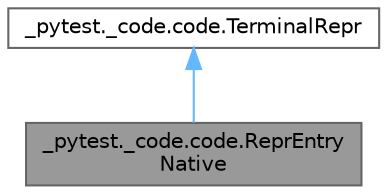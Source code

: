 digraph "_pytest._code.code.ReprEntryNative"
{
 // LATEX_PDF_SIZE
  bgcolor="transparent";
  edge [fontname=Helvetica,fontsize=10,labelfontname=Helvetica,labelfontsize=10];
  node [fontname=Helvetica,fontsize=10,shape=box,height=0.2,width=0.4];
  Node1 [id="Node000001",label="_pytest._code.code.ReprEntry\lNative",height=0.2,width=0.4,color="gray40", fillcolor="grey60", style="filled", fontcolor="black",tooltip=" "];
  Node2 -> Node1 [id="edge1_Node000001_Node000002",dir="back",color="steelblue1",style="solid",tooltip=" "];
  Node2 [id="Node000002",label="_pytest._code.code.TerminalRepr",height=0.2,width=0.4,color="gray40", fillcolor="white", style="filled",URL="$class__pytest_1_1__code_1_1code_1_1TerminalRepr.html",tooltip=" "];
}
